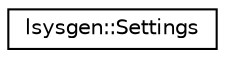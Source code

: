 digraph "Graphical Class Hierarchy"
{
 // LATEX_PDF_SIZE
  edge [fontname="Helvetica",fontsize="10",labelfontname="Helvetica",labelfontsize="10"];
  node [fontname="Helvetica",fontsize="10",shape=record];
  rankdir="LR";
  Node0 [label="lsysgen::Settings",height=0.2,width=0.4,color="black", fillcolor="white", style="filled",URL="$classlsysgen_1_1Settings.html",tooltip=" "];
}
